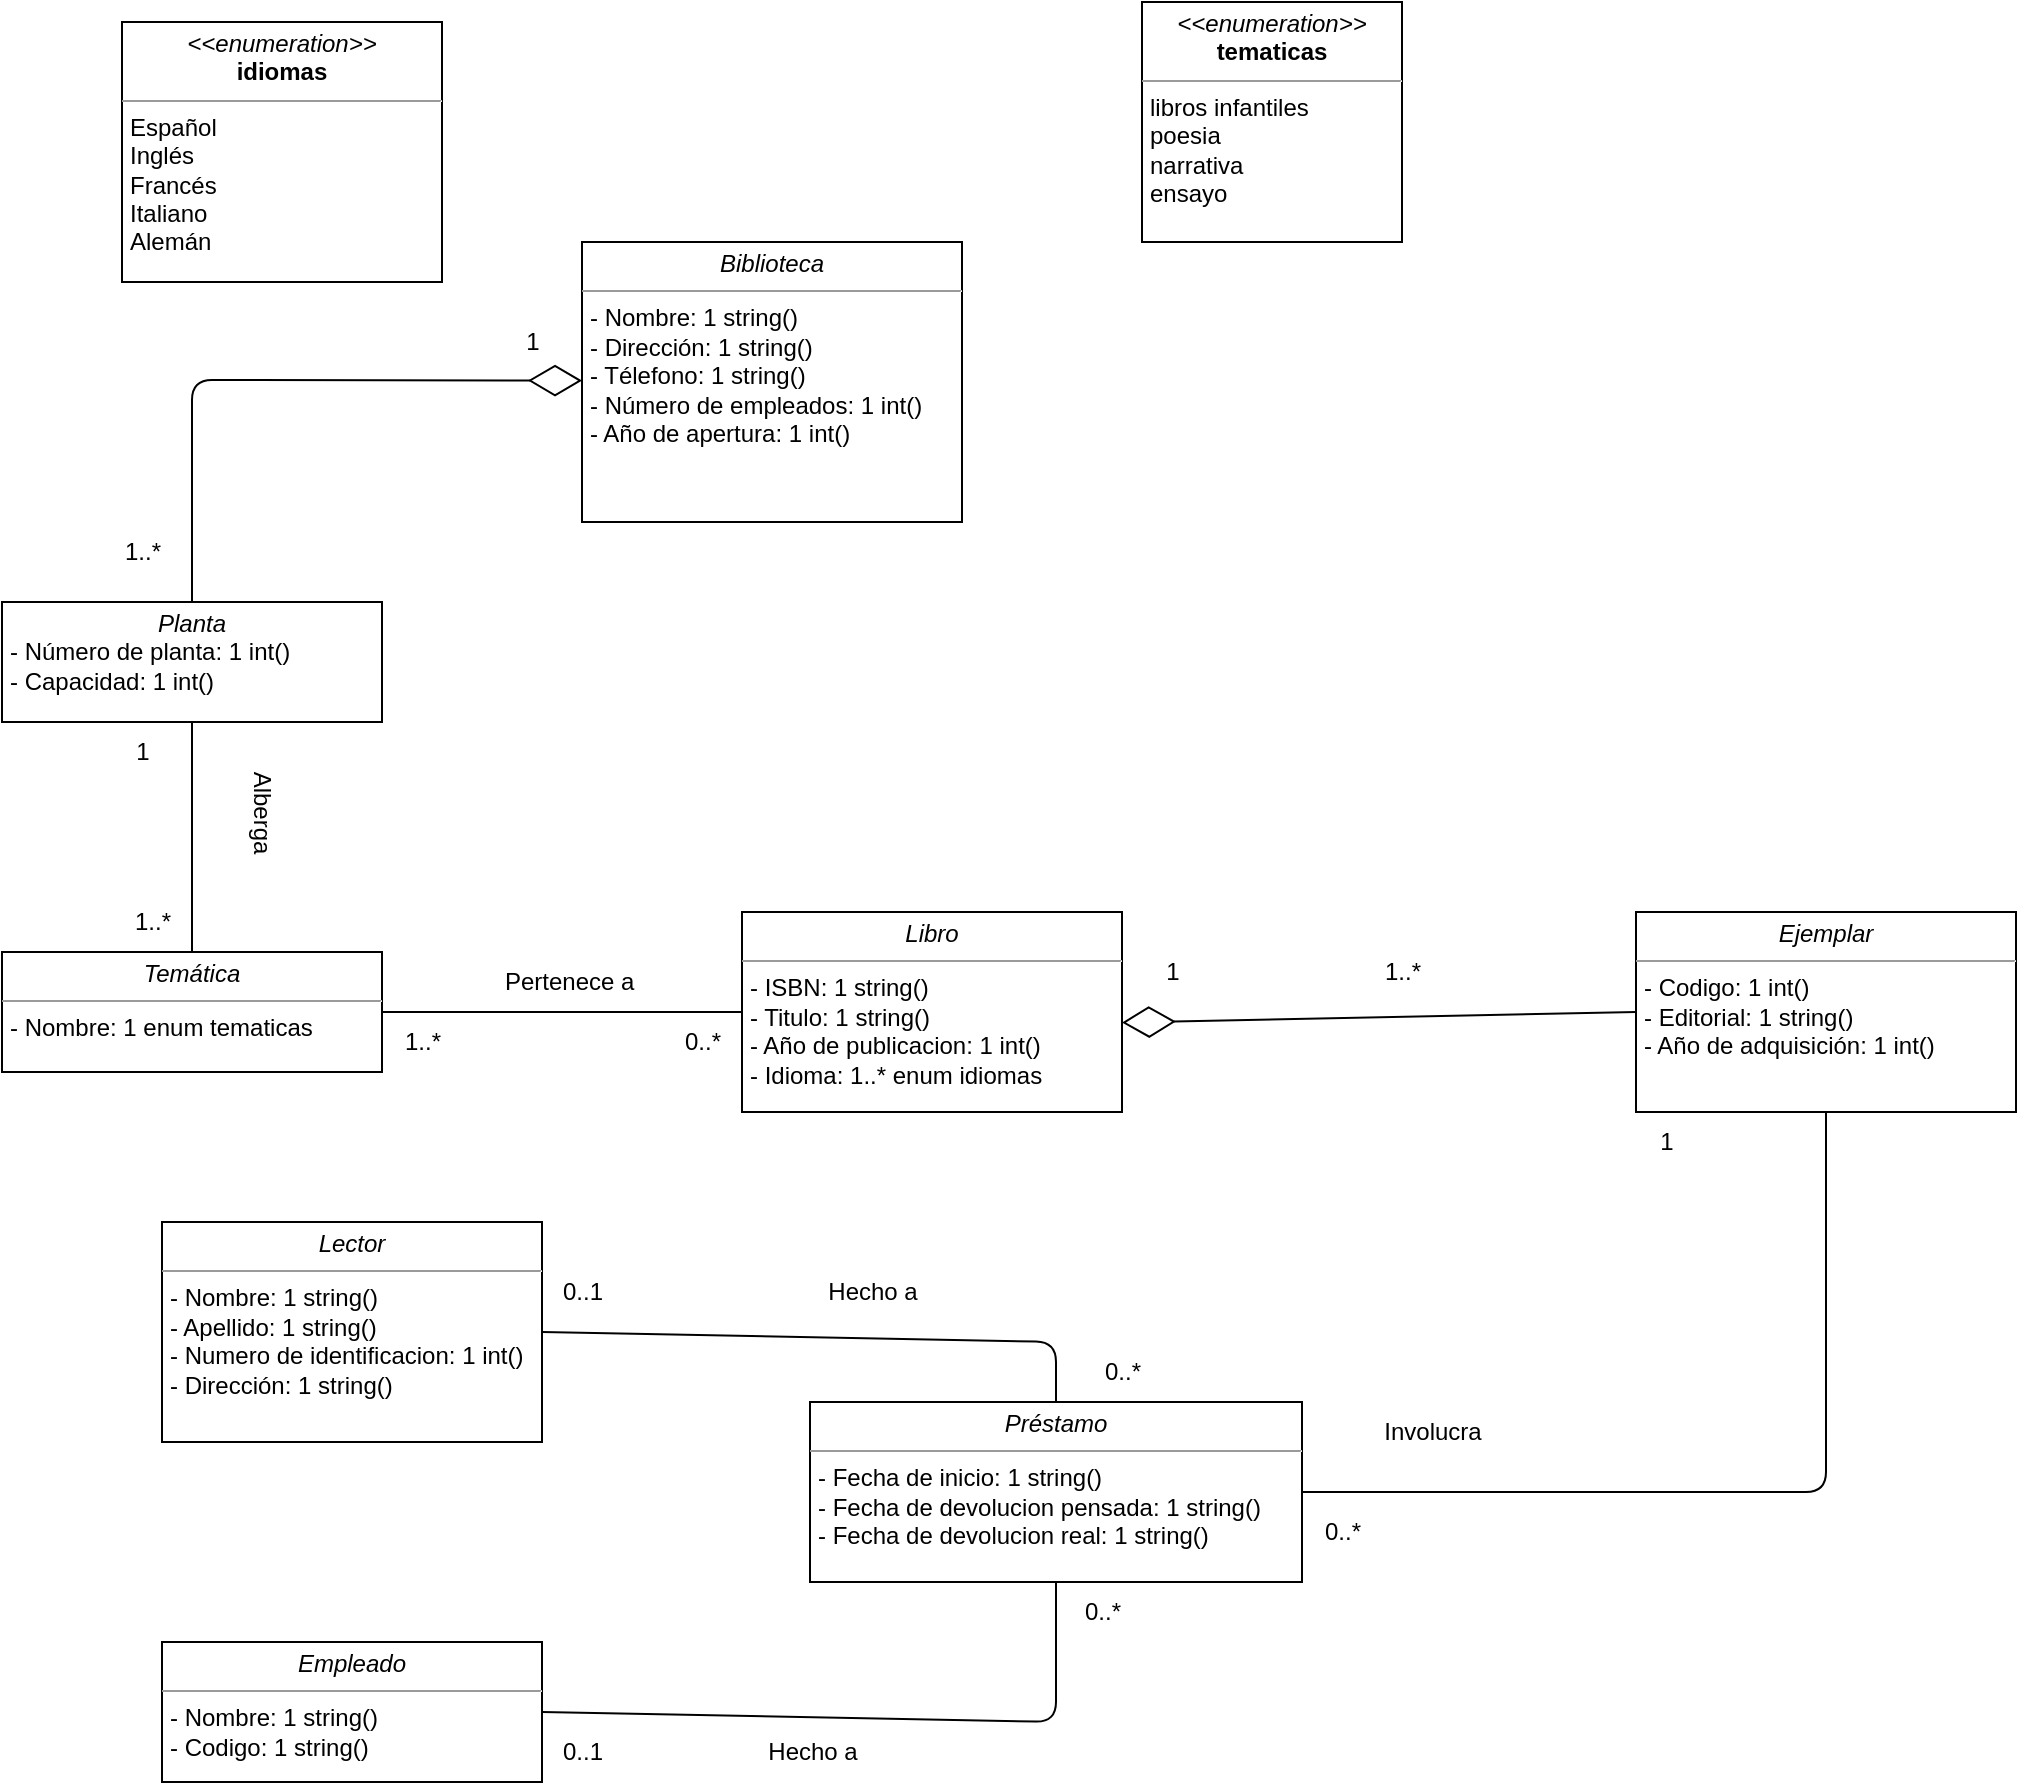 <mxfile>
    <diagram id="1O6xIuz1ZvZzQRJ3m30A" name="Page-1">
        <mxGraphModel dx="1468" dy="935" grid="1" gridSize="10" guides="1" tooltips="1" connect="1" arrows="1" fold="1" page="1" pageScale="1" pageWidth="827" pageHeight="1169" math="0" shadow="0">
            <root>
                <mxCell id="0"/>
                <mxCell id="1" parent="0"/>
                <mxCell id="2" value="&lt;p style=&quot;margin:0px;margin-top:4px;text-align:center;&quot;&gt;&lt;i&gt;Biblioteca&lt;/i&gt;&lt;/p&gt;&lt;hr size=&quot;1&quot;&gt;&lt;p style=&quot;margin:0px;margin-left:4px;&quot;&gt;- Nombre: 1 string()&lt;/p&gt;&lt;p style=&quot;margin:0px;margin-left:4px;&quot;&gt;- Dirección: 1 string()&lt;/p&gt;&lt;p style=&quot;margin:0px;margin-left:4px;&quot;&gt;- Télefono: 1 string()&lt;/p&gt;&lt;p style=&quot;margin:0px;margin-left:4px;&quot;&gt;- Número de empleados: 1 int()&lt;/p&gt;&lt;p style=&quot;margin:0px;margin-left:4px;&quot;&gt;- Año de apertura: 1 int()&lt;/p&gt;&lt;p style=&quot;margin:0px;margin-left:4px;&quot;&gt;&lt;br&gt;&lt;/p&gt;" style="verticalAlign=top;align=left;overflow=fill;fontSize=12;fontFamily=Helvetica;html=1;" vertex="1" parent="1">
                    <mxGeometry x="300" y="170" width="190" height="140" as="geometry"/>
                </mxCell>
                <mxCell id="3" value="&lt;p style=&quot;margin:0px;margin-top:4px;text-align:center;&quot;&gt;&lt;i&gt;Planta&lt;/i&gt;&lt;/p&gt;&lt;p style=&quot;margin:0px;margin-left:4px;&quot;&gt;- Número de planta: 1 int()&lt;/p&gt;&lt;p style=&quot;margin:0px;margin-left:4px;&quot;&gt;- Capacidad: 1 int()&lt;/p&gt;" style="verticalAlign=top;align=left;overflow=fill;fontSize=12;fontFamily=Helvetica;html=1;" vertex="1" parent="1">
                    <mxGeometry x="10" y="350" width="190" height="60" as="geometry"/>
                </mxCell>
                <mxCell id="4" value="&lt;p style=&quot;margin:0px;margin-top:4px;text-align:center;&quot;&gt;&lt;i&gt;Temática&lt;/i&gt;&lt;/p&gt;&lt;hr size=&quot;1&quot;&gt;&lt;p style=&quot;margin:0px;margin-left:4px;&quot;&gt;- Nombre: 1 enum tematicas&lt;/p&gt;" style="verticalAlign=top;align=left;overflow=fill;fontSize=12;fontFamily=Helvetica;html=1;" vertex="1" parent="1">
                    <mxGeometry x="10" y="525" width="190" height="60" as="geometry"/>
                </mxCell>
                <mxCell id="5" value="&lt;p style=&quot;margin:0px;margin-top:4px;text-align:center;&quot;&gt;&lt;i&gt;&amp;lt;&amp;lt;enumeration&amp;gt;&amp;gt;&lt;/i&gt;&lt;br&gt;&lt;b&gt;tematicas&lt;/b&gt;&lt;/p&gt;&lt;hr size=&quot;1&quot;&gt;&lt;p style=&quot;margin:0px;margin-left:4px;&quot;&gt;libros infantiles&amp;nbsp;&lt;/p&gt;&lt;p style=&quot;margin:0px;margin-left:4px;&quot;&gt;poesia&lt;/p&gt;&lt;p style=&quot;margin:0px;margin-left:4px;&quot;&gt;narrativa&amp;nbsp;&lt;/p&gt;&lt;p style=&quot;margin:0px;margin-left:4px;&quot;&gt;ensayo&lt;/p&gt;&lt;p style=&quot;margin:0px;margin-left:4px;&quot;&gt;&lt;br&gt;&lt;/p&gt;" style="verticalAlign=top;align=left;overflow=fill;fontSize=12;fontFamily=Helvetica;html=1;" vertex="1" parent="1">
                    <mxGeometry x="580" y="50" width="130" height="120" as="geometry"/>
                </mxCell>
                <mxCell id="6" value="&lt;p style=&quot;margin:0px;margin-top:4px;text-align:center;&quot;&gt;&lt;i&gt;Libro&lt;/i&gt;&lt;/p&gt;&lt;hr size=&quot;1&quot;&gt;&lt;p style=&quot;margin:0px;margin-left:4px;&quot;&gt;- ISBN: 1 string()&lt;/p&gt;&lt;p style=&quot;margin:0px;margin-left:4px;&quot;&gt;- Titulo: 1 string()&lt;/p&gt;&lt;p style=&quot;margin:0px;margin-left:4px;&quot;&gt;- Año de publicacion: 1 int()&lt;/p&gt;&lt;p style=&quot;margin:0px;margin-left:4px;&quot;&gt;- Idioma: 1..* enum idiomas&lt;/p&gt;&lt;p style=&quot;margin:0px;margin-left:4px;&quot;&gt;&lt;br&gt;&lt;/p&gt;" style="verticalAlign=top;align=left;overflow=fill;fontSize=12;fontFamily=Helvetica;html=1;" vertex="1" parent="1">
                    <mxGeometry x="380" y="505" width="190" height="100" as="geometry"/>
                </mxCell>
                <mxCell id="7" value="&lt;p style=&quot;margin:0px;margin-top:4px;text-align:center;&quot;&gt;&lt;i&gt;&amp;lt;&amp;lt;enumeration&amp;gt;&amp;gt;&lt;/i&gt;&lt;br&gt;&lt;b&gt;idiomas&lt;/b&gt;&lt;/p&gt;&lt;hr size=&quot;1&quot;&gt;&lt;p style=&quot;margin:0px;margin-left:4px;&quot;&gt;Español&lt;/p&gt;&lt;p style=&quot;margin:0px;margin-left:4px;&quot;&gt;Inglés&amp;nbsp;&lt;/p&gt;&lt;p style=&quot;margin:0px;margin-left:4px;&quot;&gt;Francés&amp;nbsp;&lt;/p&gt;&lt;p style=&quot;margin:0px;margin-left:4px;&quot;&gt;Italiano&lt;/p&gt;&lt;p style=&quot;margin:0px;margin-left:4px;&quot;&gt;Alemán&lt;/p&gt;" style="verticalAlign=top;align=left;overflow=fill;fontSize=12;fontFamily=Helvetica;html=1;" vertex="1" parent="1">
                    <mxGeometry x="70" y="60" width="160" height="130" as="geometry"/>
                </mxCell>
                <mxCell id="8" value="&lt;p style=&quot;margin:0px;margin-top:4px;text-align:center;&quot;&gt;&lt;i&gt;Ejemplar&lt;/i&gt;&lt;/p&gt;&lt;hr size=&quot;1&quot;&gt;&lt;p style=&quot;margin:0px;margin-left:4px;&quot;&gt;- Codigo: 1 int()&lt;/p&gt;&lt;p style=&quot;margin:0px;margin-left:4px;&quot;&gt;- Editorial: 1 string()&lt;/p&gt;&lt;p style=&quot;margin:0px;margin-left:4px;&quot;&gt;- Año de adquisición: 1 int()&lt;/p&gt;" style="verticalAlign=top;align=left;overflow=fill;fontSize=12;fontFamily=Helvetica;html=1;" vertex="1" parent="1">
                    <mxGeometry x="827" y="505" width="190" height="100" as="geometry"/>
                </mxCell>
                <mxCell id="9" value="&lt;p style=&quot;margin:0px;margin-top:4px;text-align:center;&quot;&gt;&lt;i&gt;Préstamo&lt;/i&gt;&lt;/p&gt;&lt;hr size=&quot;1&quot;&gt;&lt;p style=&quot;margin:0px;margin-left:4px;&quot;&gt;- Fecha de inicio: 1 string()&lt;/p&gt;&lt;p style=&quot;margin:0px;margin-left:4px;&quot;&gt;- Fecha de devolucion pensada: 1 string()&lt;/p&gt;&lt;p style=&quot;margin:0px;margin-left:4px;&quot;&gt;- Fecha de devolucion real: 1 string()&lt;/p&gt;" style="verticalAlign=top;align=left;overflow=fill;fontSize=12;fontFamily=Helvetica;html=1;" vertex="1" parent="1">
                    <mxGeometry x="414" y="750" width="246" height="90" as="geometry"/>
                </mxCell>
                <mxCell id="10" value="&lt;p style=&quot;margin:0px;margin-top:4px;text-align:center;&quot;&gt;&lt;i&gt;Lector&lt;/i&gt;&lt;/p&gt;&lt;hr size=&quot;1&quot;&gt;&lt;p style=&quot;margin:0px;margin-left:4px;&quot;&gt;- Nombre: 1 string()&lt;/p&gt;&lt;p style=&quot;margin:0px;margin-left:4px;&quot;&gt;- Apellido: 1 string()&lt;/p&gt;&lt;p style=&quot;margin:0px;margin-left:4px;&quot;&gt;- Numero de identificacion: 1 int()&lt;/p&gt;&lt;p style=&quot;margin:0px;margin-left:4px;&quot;&gt;- Dirección: 1 string()&lt;/p&gt;&lt;p style=&quot;margin:0px;margin-left:4px;&quot;&gt;&lt;br&gt;&lt;/p&gt;" style="verticalAlign=top;align=left;overflow=fill;fontSize=12;fontFamily=Helvetica;html=1;" vertex="1" parent="1">
                    <mxGeometry x="90" y="660" width="190" height="110" as="geometry"/>
                </mxCell>
                <mxCell id="11" value="&lt;p style=&quot;margin:0px;margin-top:4px;text-align:center;&quot;&gt;&lt;i&gt;Empleado&lt;/i&gt;&lt;/p&gt;&lt;hr size=&quot;1&quot;&gt;&lt;p style=&quot;margin:0px;margin-left:4px;&quot;&gt;- Nombre: 1 string()&lt;/p&gt;&lt;p style=&quot;margin:0px;margin-left:4px;&quot;&gt;- Codigo: 1 string()&lt;/p&gt;" style="verticalAlign=top;align=left;overflow=fill;fontSize=12;fontFamily=Helvetica;html=1;" vertex="1" parent="1">
                    <mxGeometry x="90" y="870" width="190" height="70" as="geometry"/>
                </mxCell>
                <mxCell id="15" value="1" style="text;html=1;align=center;verticalAlign=middle;resizable=0;points=[];autosize=1;strokeColor=none;fillColor=none;" vertex="1" parent="1">
                    <mxGeometry x="260" y="205" width="30" height="30" as="geometry"/>
                </mxCell>
                <mxCell id="16" value="1..*" style="text;html=1;align=center;verticalAlign=middle;resizable=0;points=[];autosize=1;strokeColor=none;fillColor=none;" vertex="1" parent="1">
                    <mxGeometry x="60" y="310" width="40" height="30" as="geometry"/>
                </mxCell>
                <mxCell id="18" value="" style="endArrow=none;html=1;entryX=0.5;entryY=1;entryDx=0;entryDy=0;exitX=0.5;exitY=0;exitDx=0;exitDy=0;" edge="1" parent="1" source="4" target="3">
                    <mxGeometry width="50" height="50" relative="1" as="geometry">
                        <mxPoint x="70" y="505" as="sourcePoint"/>
                        <mxPoint x="120" y="455" as="targetPoint"/>
                    </mxGeometry>
                </mxCell>
                <mxCell id="19" value="1" style="text;html=1;align=center;verticalAlign=middle;resizable=0;points=[];autosize=1;strokeColor=none;fillColor=none;" vertex="1" parent="1">
                    <mxGeometry x="65" y="410" width="30" height="30" as="geometry"/>
                </mxCell>
                <mxCell id="20" value="1..*" style="text;html=1;align=center;verticalAlign=middle;resizable=0;points=[];autosize=1;strokeColor=none;fillColor=none;" vertex="1" parent="1">
                    <mxGeometry x="65" y="495" width="40" height="30" as="geometry"/>
                </mxCell>
                <mxCell id="21" value="Alberga" style="text;html=1;align=center;verticalAlign=middle;resizable=0;points=[];autosize=1;strokeColor=none;fillColor=none;rotation=90;" vertex="1" parent="1">
                    <mxGeometry x="110" y="440" width="60" height="30" as="geometry"/>
                </mxCell>
                <mxCell id="22" value="" style="endArrow=none;html=1;exitX=1;exitY=0.5;exitDx=0;exitDy=0;entryX=0;entryY=0.5;entryDx=0;entryDy=0;" edge="1" parent="1" source="4" target="6">
                    <mxGeometry width="50" height="50" relative="1" as="geometry">
                        <mxPoint x="230" y="575" as="sourcePoint"/>
                        <mxPoint x="280" y="525" as="targetPoint"/>
                    </mxGeometry>
                </mxCell>
                <mxCell id="23" value="Pertenece a&amp;nbsp;" style="text;html=1;align=center;verticalAlign=middle;resizable=0;points=[];autosize=1;strokeColor=none;fillColor=none;" vertex="1" parent="1">
                    <mxGeometry x="250" y="525" width="90" height="30" as="geometry"/>
                </mxCell>
                <mxCell id="24" value="0..*" style="text;html=1;align=center;verticalAlign=middle;resizable=0;points=[];autosize=1;strokeColor=none;fillColor=none;" vertex="1" parent="1">
                    <mxGeometry x="340" y="555" width="40" height="30" as="geometry"/>
                </mxCell>
                <mxCell id="25" value="1..*" style="text;html=1;align=center;verticalAlign=middle;resizable=0;points=[];autosize=1;strokeColor=none;fillColor=none;" vertex="1" parent="1">
                    <mxGeometry x="200" y="555" width="40" height="30" as="geometry"/>
                </mxCell>
                <mxCell id="26" value="" style="endArrow=diamondThin;endFill=0;endSize=24;html=1;exitX=0;exitY=0.5;exitDx=0;exitDy=0;" edge="1" parent="1" source="8">
                    <mxGeometry width="160" relative="1" as="geometry">
                        <mxPoint x="730" y="560" as="sourcePoint"/>
                        <mxPoint x="570" y="560.29" as="targetPoint"/>
                    </mxGeometry>
                </mxCell>
                <mxCell id="27" value="" style="endArrow=diamondThin;endFill=0;endSize=24;html=1;exitX=0.5;exitY=0;exitDx=0;exitDy=0;" edge="1" parent="1" source="3">
                    <mxGeometry width="160" relative="1" as="geometry">
                        <mxPoint x="140" y="239.29" as="sourcePoint"/>
                        <mxPoint x="300" y="239.29" as="targetPoint"/>
                        <Array as="points">
                            <mxPoint x="105" y="239"/>
                        </Array>
                    </mxGeometry>
                </mxCell>
                <mxCell id="29" value="" style="endArrow=none;html=1;exitX=1;exitY=0.5;exitDx=0;exitDy=0;entryX=0.5;entryY=1;entryDx=0;entryDy=0;" edge="1" parent="1" source="9" target="8">
                    <mxGeometry width="50" height="50" relative="1" as="geometry">
                        <mxPoint x="810" y="765" as="sourcePoint"/>
                        <mxPoint x="820" y="605" as="targetPoint"/>
                        <Array as="points">
                            <mxPoint x="922" y="795"/>
                        </Array>
                    </mxGeometry>
                </mxCell>
                <mxCell id="30" value="1" style="text;html=1;align=center;verticalAlign=middle;resizable=0;points=[];autosize=1;strokeColor=none;fillColor=none;" vertex="1" parent="1">
                    <mxGeometry x="580" y="520" width="30" height="30" as="geometry"/>
                </mxCell>
                <mxCell id="31" value="1..*" style="text;html=1;align=center;verticalAlign=middle;resizable=0;points=[];autosize=1;strokeColor=none;fillColor=none;" vertex="1" parent="1">
                    <mxGeometry x="690" y="520" width="40" height="30" as="geometry"/>
                </mxCell>
                <mxCell id="32" value="1" style="text;html=1;align=center;verticalAlign=middle;resizable=0;points=[];autosize=1;strokeColor=none;fillColor=none;" vertex="1" parent="1">
                    <mxGeometry x="827" y="605" width="30" height="30" as="geometry"/>
                </mxCell>
                <mxCell id="33" value="0..*" style="text;html=1;align=center;verticalAlign=middle;resizable=0;points=[];autosize=1;strokeColor=none;fillColor=none;" vertex="1" parent="1">
                    <mxGeometry x="660" y="800" width="40" height="30" as="geometry"/>
                </mxCell>
                <mxCell id="34" value="Involucra" style="text;html=1;align=center;verticalAlign=middle;resizable=0;points=[];autosize=1;strokeColor=none;fillColor=none;" vertex="1" parent="1">
                    <mxGeometry x="690" y="750" width="70" height="30" as="geometry"/>
                </mxCell>
                <mxCell id="35" value="" style="endArrow=none;html=1;exitX=1;exitY=0.5;exitDx=0;exitDy=0;entryX=0.5;entryY=0;entryDx=0;entryDy=0;" edge="1" parent="1" source="10" target="9">
                    <mxGeometry width="50" height="50" relative="1" as="geometry">
                        <mxPoint x="364" y="710" as="sourcePoint"/>
                        <mxPoint x="550" y="700" as="targetPoint"/>
                        <Array as="points">
                            <mxPoint x="537" y="720"/>
                        </Array>
                    </mxGeometry>
                </mxCell>
                <mxCell id="37" value="0..1" style="text;html=1;align=center;verticalAlign=middle;resizable=0;points=[];autosize=1;strokeColor=none;fillColor=none;" vertex="1" parent="1">
                    <mxGeometry x="280" y="680" width="40" height="30" as="geometry"/>
                </mxCell>
                <mxCell id="38" value="0..*" style="text;html=1;align=center;verticalAlign=middle;resizable=0;points=[];autosize=1;strokeColor=none;fillColor=none;" vertex="1" parent="1">
                    <mxGeometry x="550" y="720" width="40" height="30" as="geometry"/>
                </mxCell>
                <mxCell id="39" value="Hecho a" style="text;html=1;align=center;verticalAlign=middle;resizable=0;points=[];autosize=1;strokeColor=none;fillColor=none;" vertex="1" parent="1">
                    <mxGeometry x="410" y="680" width="70" height="30" as="geometry"/>
                </mxCell>
                <mxCell id="40" value="" style="endArrow=none;html=1;entryX=0.5;entryY=1;entryDx=0;entryDy=0;exitX=1;exitY=0.5;exitDx=0;exitDy=0;" edge="1" parent="1" source="11" target="9">
                    <mxGeometry width="50" height="50" relative="1" as="geometry">
                        <mxPoint x="420" y="940" as="sourcePoint"/>
                        <mxPoint x="470" y="890" as="targetPoint"/>
                        <Array as="points">
                            <mxPoint x="537" y="910"/>
                        </Array>
                    </mxGeometry>
                </mxCell>
                <mxCell id="41" value="0..*" style="text;html=1;align=center;verticalAlign=middle;resizable=0;points=[];autosize=1;strokeColor=none;fillColor=none;" vertex="1" parent="1">
                    <mxGeometry x="540" y="840" width="40" height="30" as="geometry"/>
                </mxCell>
                <mxCell id="42" value="0..1" style="text;html=1;align=center;verticalAlign=middle;resizable=0;points=[];autosize=1;strokeColor=none;fillColor=none;" vertex="1" parent="1">
                    <mxGeometry x="280" y="910" width="40" height="30" as="geometry"/>
                </mxCell>
                <mxCell id="43" value="Hecho a" style="text;html=1;align=center;verticalAlign=middle;resizable=0;points=[];autosize=1;strokeColor=none;fillColor=none;" vertex="1" parent="1">
                    <mxGeometry x="380" y="910" width="70" height="30" as="geometry"/>
                </mxCell>
            </root>
        </mxGraphModel>
    </diagram>
</mxfile>